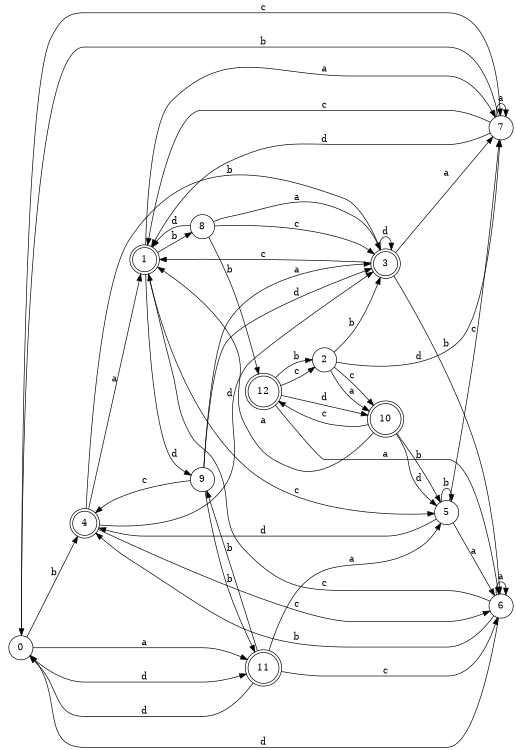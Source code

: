 digraph n11_9 {
__start0 [label="" shape="none"];

rankdir=LR;
size="8,5";

s0 [style="filled", color="black", fillcolor="white" shape="circle", label="0"];
s1 [style="rounded,filled", color="black", fillcolor="white" shape="doublecircle", label="1"];
s2 [style="filled", color="black", fillcolor="white" shape="circle", label="2"];
s3 [style="rounded,filled", color="black", fillcolor="white" shape="doublecircle", label="3"];
s4 [style="rounded,filled", color="black", fillcolor="white" shape="doublecircle", label="4"];
s5 [style="filled", color="black", fillcolor="white" shape="circle", label="5"];
s6 [style="filled", color="black", fillcolor="white" shape="circle", label="6"];
s7 [style="filled", color="black", fillcolor="white" shape="circle", label="7"];
s8 [style="filled", color="black", fillcolor="white" shape="circle", label="8"];
s9 [style="filled", color="black", fillcolor="white" shape="circle", label="9"];
s10 [style="rounded,filled", color="black", fillcolor="white" shape="doublecircle", label="10"];
s11 [style="rounded,filled", color="black", fillcolor="white" shape="doublecircle", label="11"];
s12 [style="rounded,filled", color="black", fillcolor="white" shape="doublecircle", label="12"];
s0 -> s11 [label="a"];
s0 -> s4 [label="b"];
s0 -> s7 [label="c"];
s0 -> s11 [label="d"];
s1 -> s7 [label="a"];
s1 -> s8 [label="b"];
s1 -> s5 [label="c"];
s1 -> s9 [label="d"];
s2 -> s10 [label="a"];
s2 -> s3 [label="b"];
s2 -> s10 [label="c"];
s2 -> s7 [label="d"];
s3 -> s7 [label="a"];
s3 -> s6 [label="b"];
s3 -> s1 [label="c"];
s3 -> s3 [label="d"];
s4 -> s1 [label="a"];
s4 -> s3 [label="b"];
s4 -> s6 [label="c"];
s4 -> s3 [label="d"];
s5 -> s6 [label="a"];
s5 -> s5 [label="b"];
s5 -> s7 [label="c"];
s5 -> s4 [label="d"];
s6 -> s6 [label="a"];
s6 -> s4 [label="b"];
s6 -> s1 [label="c"];
s6 -> s0 [label="d"];
s7 -> s7 [label="a"];
s7 -> s0 [label="b"];
s7 -> s1 [label="c"];
s7 -> s1 [label="d"];
s8 -> s3 [label="a"];
s8 -> s12 [label="b"];
s8 -> s3 [label="c"];
s8 -> s1 [label="d"];
s9 -> s3 [label="a"];
s9 -> s11 [label="b"];
s9 -> s4 [label="c"];
s9 -> s3 [label="d"];
s10 -> s1 [label="a"];
s10 -> s5 [label="b"];
s10 -> s12 [label="c"];
s10 -> s5 [label="d"];
s11 -> s5 [label="a"];
s11 -> s9 [label="b"];
s11 -> s6 [label="c"];
s11 -> s0 [label="d"];
s12 -> s6 [label="a"];
s12 -> s2 [label="b"];
s12 -> s2 [label="c"];
s12 -> s10 [label="d"];

}